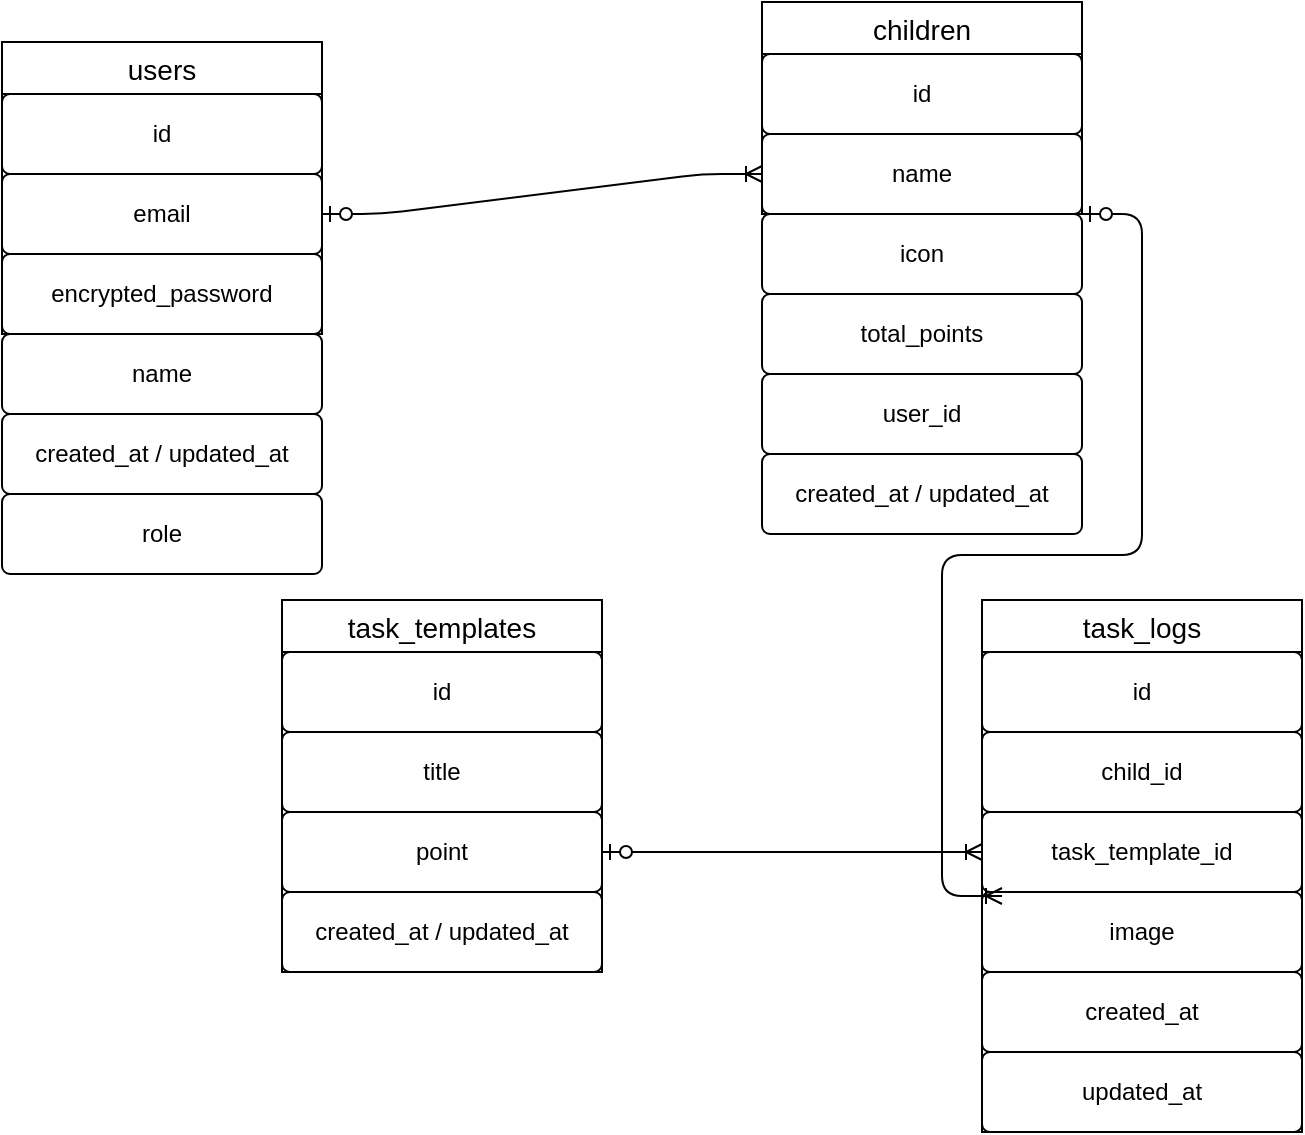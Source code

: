 <mxfile>
    <diagram id="WZTMFF_LnCzhV3_6bE9a" name="ページ1">
        <mxGraphModel dx="668" dy="383" grid="1" gridSize="10" guides="1" tooltips="1" connect="1" arrows="1" fold="1" page="1" pageScale="1" pageWidth="827" pageHeight="1169" math="0" shadow="0">
            <root>
                <mxCell id="0"/>
                <mxCell id="1" parent="0"/>
                <mxCell id="2" value="users" style="swimlane;fontStyle=0;childLayout=stackLayout;horizontal=1;startSize=26;horizontalStack=0;resizeParent=1;resizeParentMax=0;resizeLast=0;collapsible=1;marginBottom=0;align=center;fontSize=14;" parent="1" vertex="1">
                    <mxGeometry x="40" y="40" width="160" height="146" as="geometry"/>
                </mxCell>
                <mxCell id="6" value="id" style="rounded=1;arcSize=10;whiteSpace=wrap;html=1;align=center;" parent="2" vertex="1">
                    <mxGeometry y="26" width="160" height="40" as="geometry"/>
                </mxCell>
                <mxCell id="7" value="email" style="rounded=1;arcSize=10;whiteSpace=wrap;html=1;align=center;" parent="2" vertex="1">
                    <mxGeometry y="66" width="160" height="40" as="geometry"/>
                </mxCell>
                <mxCell id="8" value="&lt;p class=&quot;p1&quot;&gt;encrypted_password&lt;/p&gt;" style="rounded=1;arcSize=10;whiteSpace=wrap;html=1;align=center;" parent="2" vertex="1">
                    <mxGeometry y="106" width="160" height="40" as="geometry"/>
                </mxCell>
                <mxCell id="9" value="name" style="rounded=1;arcSize=10;whiteSpace=wrap;html=1;align=center;" parent="1" vertex="1">
                    <mxGeometry x="40" y="186" width="160" height="40" as="geometry"/>
                </mxCell>
                <mxCell id="10" value="&lt;p class=&quot;p1&quot;&gt;created_at / updated_at&lt;/p&gt;" style="rounded=1;arcSize=10;whiteSpace=wrap;html=1;align=center;" parent="1" vertex="1">
                    <mxGeometry x="40" y="226" width="160" height="40" as="geometry"/>
                </mxCell>
                <mxCell id="11" value="children" style="swimlane;fontStyle=0;childLayout=stackLayout;horizontal=1;startSize=26;horizontalStack=0;resizeParent=1;resizeParentMax=0;resizeLast=0;collapsible=1;marginBottom=0;align=center;fontSize=14;" parent="1" vertex="1">
                    <mxGeometry x="420" y="20" width="160" height="106" as="geometry"/>
                </mxCell>
                <mxCell id="16" value="id" style="rounded=1;arcSize=10;whiteSpace=wrap;html=1;align=center;" parent="11" vertex="1">
                    <mxGeometry y="26" width="160" height="40" as="geometry"/>
                </mxCell>
                <mxCell id="17" value="name" style="rounded=1;arcSize=10;whiteSpace=wrap;html=1;align=center;" parent="11" vertex="1">
                    <mxGeometry y="66" width="160" height="40" as="geometry"/>
                </mxCell>
                <mxCell id="18" value="icon" style="rounded=1;arcSize=10;whiteSpace=wrap;html=1;align=center;" parent="1" vertex="1">
                    <mxGeometry x="420" y="126" width="160" height="40" as="geometry"/>
                </mxCell>
                <mxCell id="19" value="user_id" style="rounded=1;arcSize=10;whiteSpace=wrap;html=1;align=center;" parent="1" vertex="1">
                    <mxGeometry x="420" y="206" width="160" height="40" as="geometry"/>
                </mxCell>
                <mxCell id="22" value="&lt;span style=&quot;color: rgb(0, 0, 0);&quot;&gt;created_at / updated_at&lt;/span&gt;" style="rounded=1;arcSize=10;whiteSpace=wrap;html=1;align=center;" parent="1" vertex="1">
                    <mxGeometry x="420" y="246" width="160" height="40" as="geometry"/>
                </mxCell>
                <mxCell id="23" value="task_logs" style="swimlane;fontStyle=0;childLayout=stackLayout;horizontal=1;startSize=26;horizontalStack=0;resizeParent=1;resizeParentMax=0;resizeLast=0;collapsible=1;marginBottom=0;align=center;fontSize=14;" parent="1" vertex="1">
                    <mxGeometry x="530" y="319" width="160" height="266" as="geometry"/>
                </mxCell>
                <mxCell id="27" value="id" style="rounded=1;arcSize=10;whiteSpace=wrap;html=1;align=center;" parent="23" vertex="1">
                    <mxGeometry y="26" width="160" height="40" as="geometry"/>
                </mxCell>
                <mxCell id="28" value="&lt;p class=&quot;p1&quot;&gt;child_id&lt;/p&gt;" style="rounded=1;arcSize=10;whiteSpace=wrap;html=1;align=center;" parent="23" vertex="1">
                    <mxGeometry y="66" width="160" height="40" as="geometry"/>
                </mxCell>
                <mxCell id="29" value="&lt;p class=&quot;p1&quot;&gt;task_template_id&lt;/p&gt;" style="rounded=1;arcSize=10;whiteSpace=wrap;html=1;align=center;" parent="23" vertex="1">
                    <mxGeometry y="106" width="160" height="40" as="geometry"/>
                </mxCell>
                <mxCell id="30" value="&lt;p class=&quot;p1&quot;&gt;image&lt;/p&gt;" style="rounded=1;arcSize=10;whiteSpace=wrap;html=1;align=center;" parent="23" vertex="1">
                    <mxGeometry y="146" width="160" height="40" as="geometry"/>
                </mxCell>
                <mxCell id="39" value="&lt;p class=&quot;p1&quot;&gt;created_at&lt;/p&gt;" style="rounded=1;arcSize=10;whiteSpace=wrap;html=1;align=center;" parent="23" vertex="1">
                    <mxGeometry y="186" width="160" height="40" as="geometry"/>
                </mxCell>
                <mxCell id="40" value="&lt;p class=&quot;p1&quot;&gt;updated_at&lt;/p&gt;" style="rounded=1;arcSize=10;whiteSpace=wrap;html=1;align=center;" parent="23" vertex="1">
                    <mxGeometry y="226" width="160" height="40" as="geometry"/>
                </mxCell>
                <mxCell id="31" value="task_templates" style="swimlane;fontStyle=0;childLayout=stackLayout;horizontal=1;startSize=26;horizontalStack=0;resizeParent=1;resizeParentMax=0;resizeLast=0;collapsible=1;marginBottom=0;align=center;fontSize=14;" parent="1" vertex="1">
                    <mxGeometry x="180" y="319" width="160" height="186" as="geometry"/>
                </mxCell>
                <mxCell id="35" value="id" style="rounded=1;arcSize=10;whiteSpace=wrap;html=1;align=center;" parent="31" vertex="1">
                    <mxGeometry y="26" width="160" height="40" as="geometry"/>
                </mxCell>
                <mxCell id="36" value="title" style="rounded=1;arcSize=10;whiteSpace=wrap;html=1;align=center;" parent="31" vertex="1">
                    <mxGeometry y="66" width="160" height="40" as="geometry"/>
                </mxCell>
                <mxCell id="37" value="point" style="rounded=1;arcSize=10;whiteSpace=wrap;html=1;align=center;" parent="31" vertex="1">
                    <mxGeometry y="106" width="160" height="40" as="geometry"/>
                </mxCell>
                <mxCell id="38" value="&lt;p class=&quot;p1&quot;&gt;created_at / updated_at&lt;/p&gt;" style="rounded=1;arcSize=10;whiteSpace=wrap;html=1;align=center;" parent="31" vertex="1">
                    <mxGeometry y="146" width="160" height="40" as="geometry"/>
                </mxCell>
                <mxCell id="43" value="" style="edgeStyle=entityRelationEdgeStyle;fontSize=12;html=1;endArrow=ERoneToMany;startArrow=ERzeroToOne;exitX=1;exitY=0.5;exitDx=0;exitDy=0;entryX=0;entryY=0.5;entryDx=0;entryDy=0;" parent="1" source="7" target="17" edge="1">
                    <mxGeometry width="100" height="100" relative="1" as="geometry">
                        <mxPoint x="310" y="230" as="sourcePoint"/>
                        <mxPoint x="410" y="130" as="targetPoint"/>
                    </mxGeometry>
                </mxCell>
                <mxCell id="44" value="" style="edgeStyle=entityRelationEdgeStyle;fontSize=12;html=1;endArrow=ERoneToMany;startArrow=ERzeroToOne;exitX=1;exitY=1;exitDx=0;exitDy=0;" parent="1" source="11" edge="1">
                    <mxGeometry width="100" height="100" relative="1" as="geometry">
                        <mxPoint x="620" y="160" as="sourcePoint"/>
                        <mxPoint x="540" y="467" as="targetPoint"/>
                        <Array as="points">
                            <mxPoint x="390" y="227"/>
                            <mxPoint x="560" y="377"/>
                        </Array>
                    </mxGeometry>
                </mxCell>
                <mxCell id="45" value="" style="edgeStyle=entityRelationEdgeStyle;fontSize=12;html=1;endArrow=ERoneToMany;startArrow=ERzeroToOne;exitX=1;exitY=0.5;exitDx=0;exitDy=0;entryX=0;entryY=0.5;entryDx=0;entryDy=0;" parent="1" source="37" target="29" edge="1">
                    <mxGeometry width="100" height="100" relative="1" as="geometry">
                        <mxPoint x="510" y="420" as="sourcePoint"/>
                        <mxPoint x="610" y="320" as="targetPoint"/>
                    </mxGeometry>
                </mxCell>
                <mxCell id="47" value="role" style="rounded=1;arcSize=10;whiteSpace=wrap;html=1;align=center;" vertex="1" parent="1">
                    <mxGeometry x="40" y="266" width="160" height="40" as="geometry"/>
                </mxCell>
                <mxCell id="48" value="&lt;p class=&quot;p1&quot;&gt;total_points&lt;/p&gt;" style="rounded=1;arcSize=10;whiteSpace=wrap;html=1;align=center;" vertex="1" parent="1">
                    <mxGeometry x="420" y="166" width="160" height="40" as="geometry"/>
                </mxCell>
            </root>
        </mxGraphModel>
    </diagram>
</mxfile>